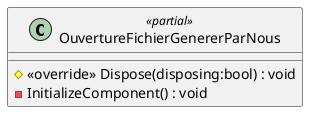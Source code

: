 @startuml
class OuvertureFichierGenererParNous <<partial>> {
    # <<override>> Dispose(disposing:bool) : void
    - InitializeComponent() : void
}
@enduml
